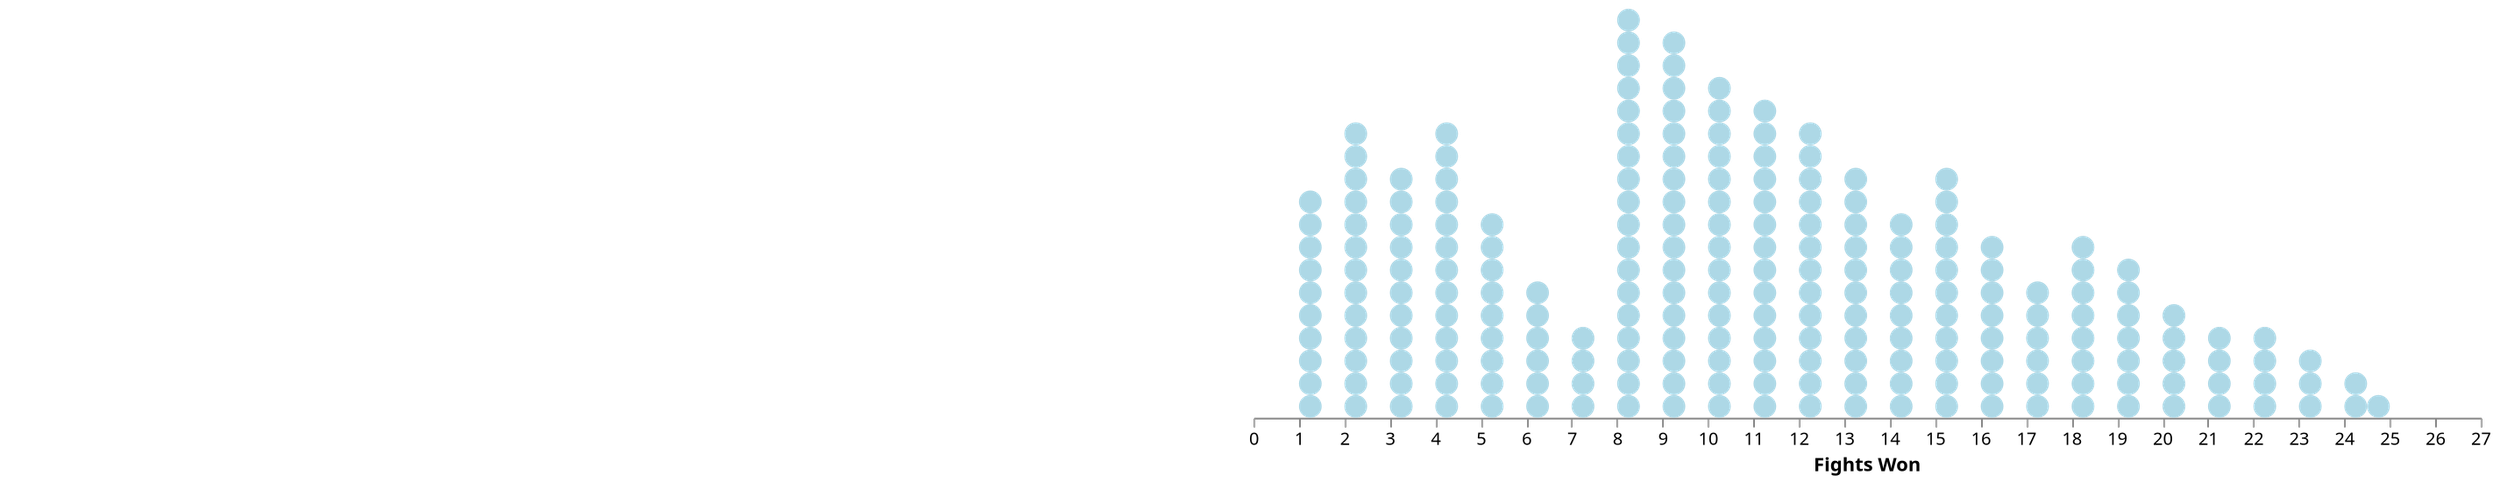 {
  "$schema": "https://vega.github.io/schema/vega/v5.json",
  "description": "A dot plot example depicting the distribution of animal sleep times.",
  "width": 700,
  "padding": 5,

  "signals": [
    {
      "name": "step", "value": 0.5
    },
    {
      "name": "offset", "value": "zero",
      "bind": {"input": "radio", "options": ["zero", "center"]}
    },
    {"name": "size", "update": "scale('x', step) - scale('x', 0)"},
    {"name": "area", "update": "size * size"},
    {"name": "ddh", "update": "(span(ddext) + 1) * size"},
    {"name": "hdh", "update": "(span(hdext) + 1) * size"},
    {"name": "height", "update": "max(ddh, hdh)"}
  ],

  "data": [
    {
      "name": "points",
      "values": [
        1,1,1,1,1,1,1,1,1,1,2,2,2,2,2,2,2,2,2,2,2,2,2,3,3,3,3,3,3,3,3,3,3,3,4,4,4,4,4,4,4,4,4,4,4,4,4,5,5,5,5,5,5,5,5,5,6,6,6,6,6,6,7,7,7,7,8,8,8,8,8,8,8,8,8,8,8,8,8,8,8,8,8,8,9,9,9,9,9,9,9,9,9,9,9,9,9,9,9,9,9,10,10,10,10,10,10,10,10,10,10,10,10,10,10,10,11,11,11,11,11,11,11,11,11,11,11,11,11,11,12,12,12,12,12,12,12,12,12,12,12,12,12,13,13,13,13,13,13,13,13,13,13,13,14,14,14,14,14,14,14,14,14,15,15,15,15,15,15,15,15,15,15,15,16,16,16,16,16,16,16,16,17,17,17,17,17,17,18,18,18,18,18,18,18,18,19,19,19,19,19,19,19,20,20,20,20,20,21,21,21,21,22,22,22,22,23,23,23,24,24,25
      ],
      "transform": [
 {
          "type": "dotbin",
          "field": "data"
        },
        {
          "type": "stack",
          "groupby": ["bin"],
          "offset": {"signal": "offset"},
          "as": ["d0", "d1"]
        },
        {
          "type": "extent",
          "field": "d1",
          "signal": "ddext"
        },
        {
          "type": "extent",
          "field": "data",
          "signal": "ext"
        },
        {
          "type": "bin",
          "field": "data",
          "step": {"signal": "step"},
          "extent": {"signal": "ext"}
        },
        {
          "type": "stack",
          "offset": {"signal": "offset"},
          "groupby": ["bin0"]
        },
        {
          "type": "extent",
          "field": "y0",
          "signal": "hdext"
        }
      ]
    }
  ],

  "params": [
    {
      "name": "highlight",
      "select": {"type": "point", "on": "mouseover"}
    },
    {"name": "select", "select": "point"}
  ],

  "scales": [
    {
      "name": "x",
      "domain": [1, 27],
      "range": "width"
    },
    {
      "name": "ddy",
      "domain": {"signal": "[0, ddh / size]"},
      "range": {"signal": "[height, height - ddh]"}
    },
    {
      "name": "hdy",
      "domain": {"signal": "[0, hdh / size]"},
      "range": {"signal": "[height, height - hdh]"}
    }
  ],

  "marks": [
    {
      "type": "group",
      "encode": {
        "update": {
          "x": {"signal": "width + 10"},
          "width": {"signal": "width"},
          "height": {"signal": "height"}
        }
      },
      "axes": [
        {"scale": "x", "orient": "bottom", "tickCount": 27, "title": "Fights Won"}
      ],
      "marks": [
        {
          "type": "symbol",
          "from": {
            "data": "points"
          },
          "encode": {
            "update": {
              "x": {
                "scale": "x",
                "signal": "(datum.bin0 + datum.bin1) / 2"
              },
              "y": {
                "scale": "hdy",
                "signal": "datum.y0 + 0.5"
              },
              "size": {
                "signal": "area"
              },
              "fill": {
                "value": "lightblue"
              }
            }
          }
        }
      ]
    }
  ]
}
